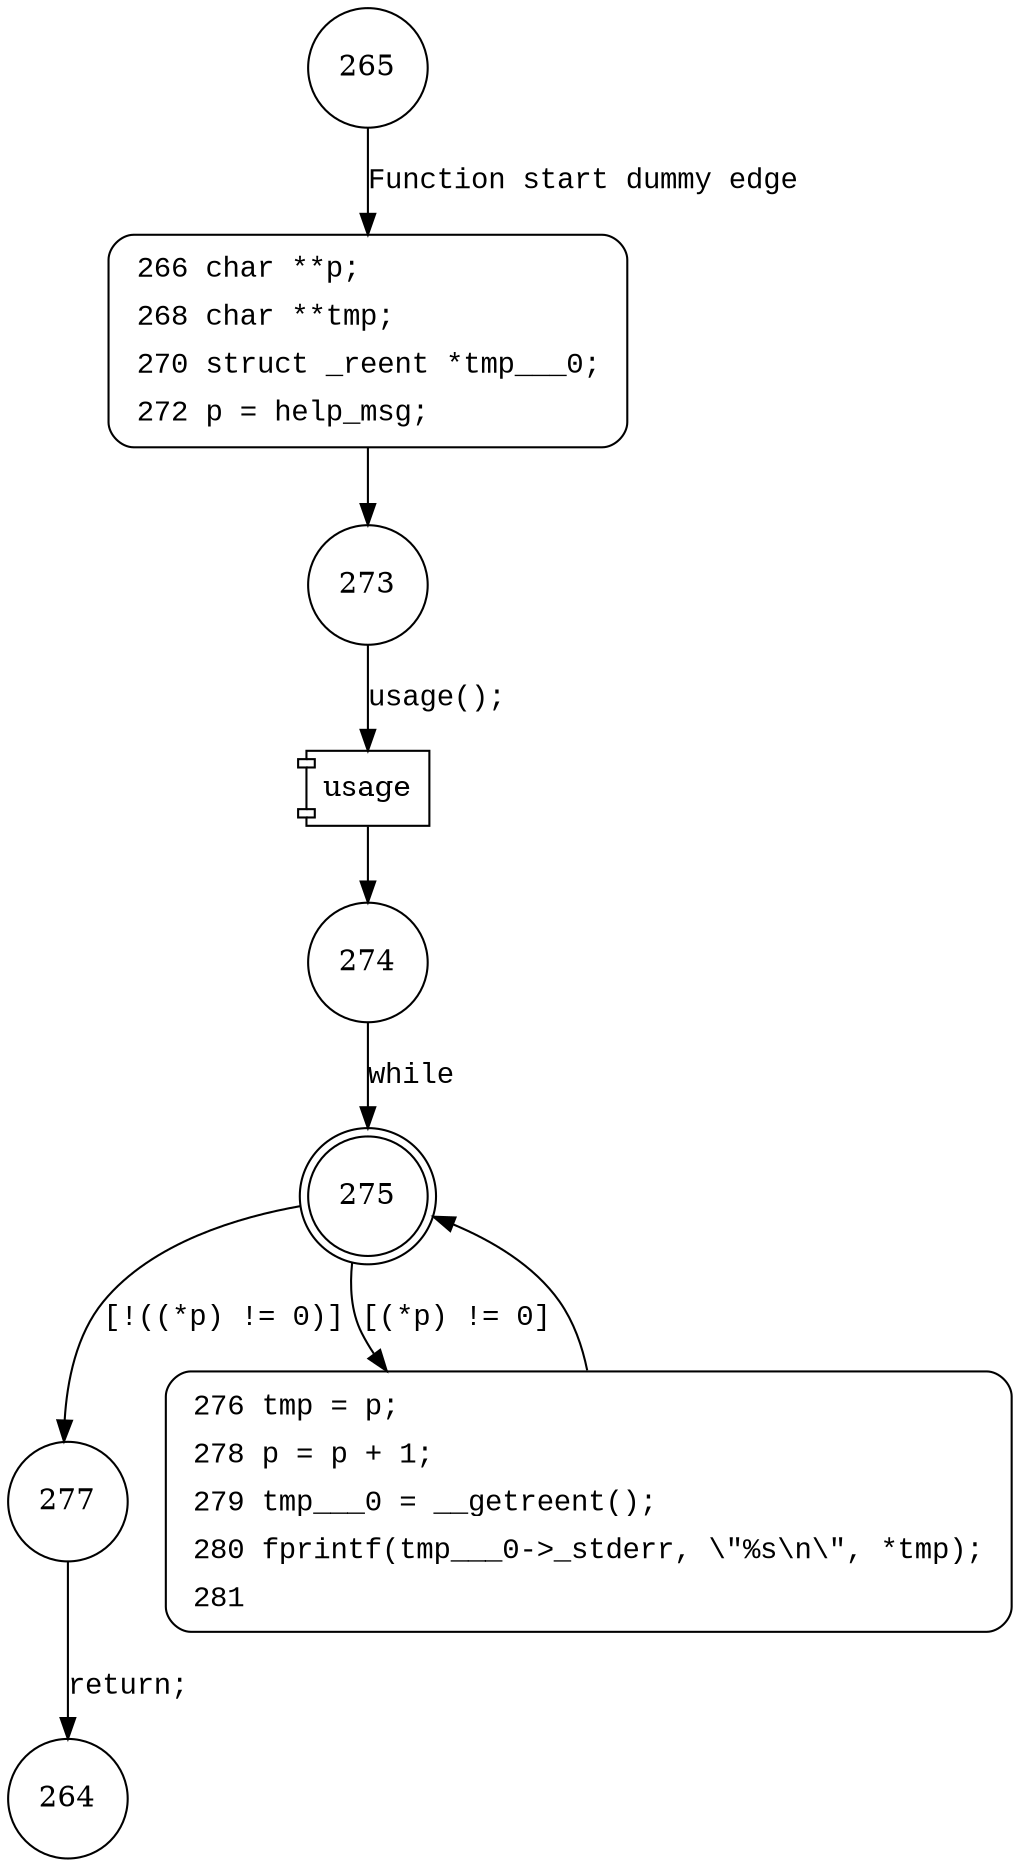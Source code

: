 digraph help {
265 [shape="circle"]
266 [shape="circle"]
273 [shape="circle"]
274 [shape="circle"]
275 [shape="doublecircle"]
277 [shape="circle"]
276 [shape="circle"]
264 [shape="circle"]
266 [style="filled,bold" penwidth="1" fillcolor="white" fontname="Courier New" shape="Mrecord" label=<<table border="0" cellborder="0" cellpadding="3" bgcolor="white"><tr><td align="right">266</td><td align="left">char **p;</td></tr><tr><td align="right">268</td><td align="left">char **tmp;</td></tr><tr><td align="right">270</td><td align="left">struct _reent *tmp___0;</td></tr><tr><td align="right">272</td><td align="left">p = help_msg;</td></tr></table>>]
266 -> 273[label=""]
276 [style="filled,bold" penwidth="1" fillcolor="white" fontname="Courier New" shape="Mrecord" label=<<table border="0" cellborder="0" cellpadding="3" bgcolor="white"><tr><td align="right">276</td><td align="left">tmp = p;</td></tr><tr><td align="right">278</td><td align="left">p = p + 1;</td></tr><tr><td align="right">279</td><td align="left">tmp___0 = __getreent();</td></tr><tr><td align="right">280</td><td align="left">fprintf(tmp___0-&gt;_stderr, \"%s\n\", *tmp);</td></tr><tr><td align="right">281</td><td align="left"></td></tr></table>>]
276 -> 275[label=""]
265 -> 266 [label="Function start dummy edge" fontname="Courier New"]
100158 [shape="component" label="usage"]
273 -> 100158 [label="usage();" fontname="Courier New"]
100158 -> 274 [label="" fontname="Courier New"]
275 -> 277 [label="[!((*p) != 0)]" fontname="Courier New"]
275 -> 276 [label="[(*p) != 0]" fontname="Courier New"]
277 -> 264 [label="return;" fontname="Courier New"]
274 -> 275 [label="while" fontname="Courier New"]
}